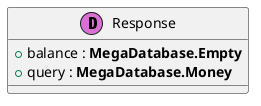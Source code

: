 @startuml
''''''''''''''''''''''''''''''''''''''''''
''                                      ''
''  AUTOGENERATED CODE -- DO NOT EDIT!  ''
''                                      ''
''''''''''''''''''''''''''''''''''''''''''

class "Response" as _0 << (D,orchid) >> {
+ balance : **MegaDatabase.Empty**
+ query : **MegaDatabase.Money**
}
@enduml
